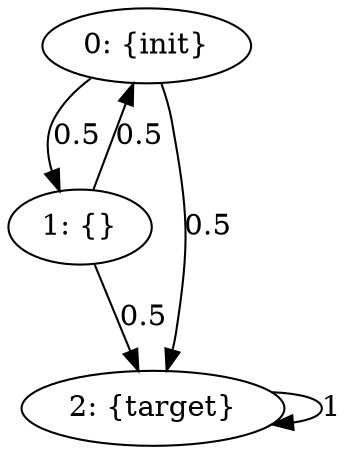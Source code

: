 digraph model {
	0 [ label = "0: {init}" ];
	1 [ label = "1: {}" ];
	2 [ label = "2: {target}" ];
	0 -> 1 [ label= "0.5" ];
	0 -> 2 [ label= "0.5" ];
	1 -> 0 [ label= "0.5" ];
	1 -> 2 [ label= "0.5" ];
	2 -> 2 [ label= "1" ];
}
